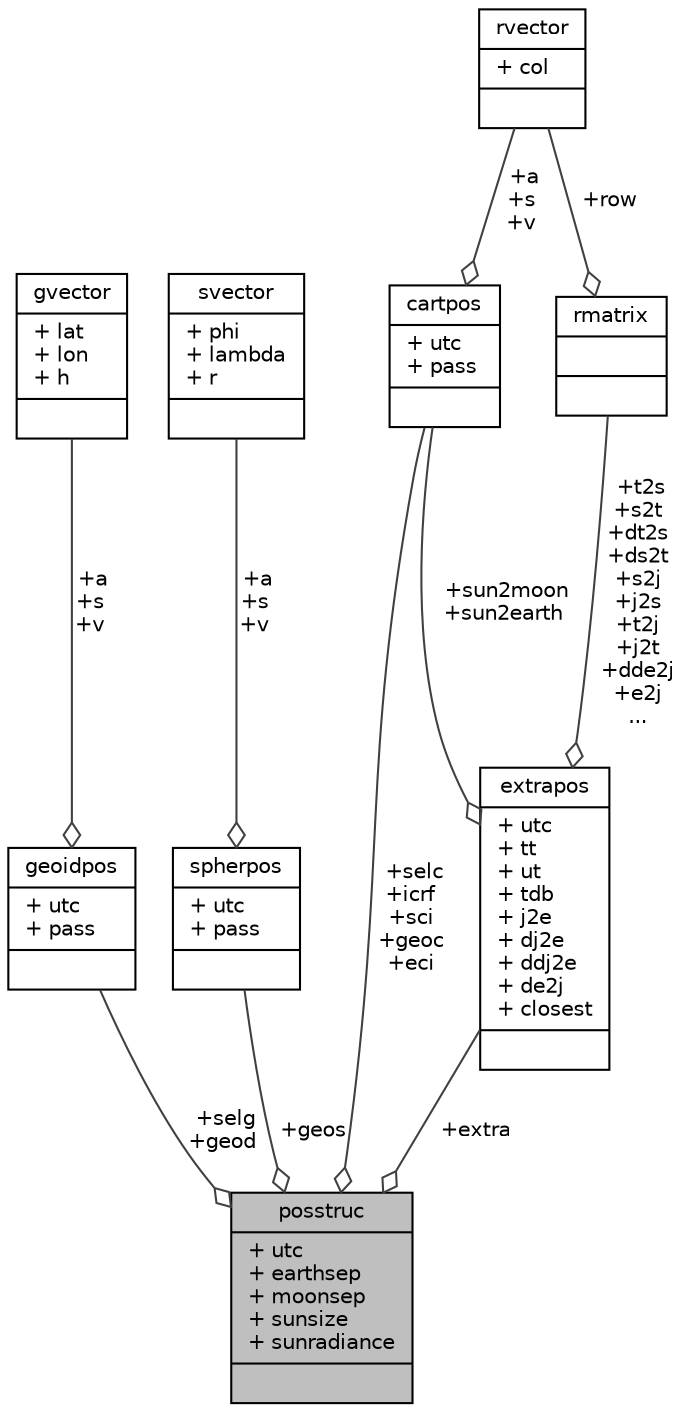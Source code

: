 digraph "posstruc"
{
 // INTERACTIVE_SVG=YES
  edge [fontname="Helvetica",fontsize="10",labelfontname="Helvetica",labelfontsize="10"];
  node [fontname="Helvetica",fontsize="10",shape=record];
  Node1 [label="{posstruc\n|+ utc\l+ earthsep\l+ moonsep\l+ sunsize\l+ sunradiance\l|}",height=0.2,width=0.4,color="black", fillcolor="grey75", style="filled", fontcolor="black"];
  Node2 -> Node1 [color="grey25",fontsize="10",style="solid",label=" +selg\n+geod" ,arrowhead="odiamond",fontname="Helvetica"];
  Node2 [label="{geoidpos\n|+ utc\l+ pass\l|}",height=0.2,width=0.4,color="black", fillcolor="white", style="filled",URL="$structgeoidpos.html",tooltip="Geodetic position structure. "];
  Node3 -> Node2 [color="grey25",fontsize="10",style="solid",label=" +a\n+s\n+v" ,arrowhead="odiamond",fontname="Helvetica"];
  Node3 [label="{gvector\n|+ lat\l+ lon\l+ h\l|}",height=0.2,width=0.4,color="black", fillcolor="white", style="filled",URL="$structgvector.html",tooltip="3 element geodetic vector "];
  Node4 -> Node1 [color="grey25",fontsize="10",style="solid",label=" +geos" ,arrowhead="odiamond",fontname="Helvetica"];
  Node4 [label="{spherpos\n|+ utc\l+ pass\l|}",height=0.2,width=0.4,color="black", fillcolor="white", style="filled",URL="$structspherpos.html",tooltip="Spherical position structure. "];
  Node5 -> Node4 [color="grey25",fontsize="10",style="solid",label=" +a\n+s\n+v" ,arrowhead="odiamond",fontname="Helvetica"];
  Node5 [label="{svector\n|+ phi\l+ lambda\l+ r\l|}",height=0.2,width=0.4,color="black", fillcolor="white", style="filled",URL="$structsvector.html",tooltip="3 element spherical vector "];
  Node6 -> Node1 [color="grey25",fontsize="10",style="solid",label=" +selc\n+icrf\n+sci\n+geoc\n+eci" ,arrowhead="odiamond",fontname="Helvetica"];
  Node6 [label="{cartpos\n|+ utc\l+ pass\l|}",height=0.2,width=0.4,color="black", fillcolor="white", style="filled",URL="$structcartpos.html",tooltip="Cartesian full position structure. "];
  Node7 -> Node6 [color="grey25",fontsize="10",style="solid",label=" +a\n+s\n+v" ,arrowhead="odiamond",fontname="Helvetica"];
  Node7 [label="{rvector\n|+ col\l|}",height=0.2,width=0.4,color="black", fillcolor="white", style="filled",URL="$structrvector.html",tooltip="3 element generic row vector "];
  Node8 -> Node1 [color="grey25",fontsize="10",style="solid",label=" +extra" ,arrowhead="odiamond",fontname="Helvetica"];
  Node8 [label="{extrapos\n|+ utc\l+ tt\l+ ut\l+ tdb\l+ j2e\l+ dj2e\l+ ddj2e\l+ de2j\l+ closest\l|}",height=0.2,width=0.4,color="black", fillcolor="white", style="filled",URL="$structextrapos.html",tooltip="Additional parameters relating to position that need only be calculated once. "];
  Node6 -> Node8 [color="grey25",fontsize="10",style="solid",label=" +sun2moon\n+sun2earth" ,arrowhead="odiamond",fontname="Helvetica"];
  Node9 -> Node8 [color="grey25",fontsize="10",style="solid",label=" +t2s\n+s2t\n+dt2s\n+ds2t\n+s2j\n+j2s\n+t2j\n+j2t\n+dde2j\n+e2j\n..." ,arrowhead="odiamond",fontname="Helvetica"];
  Node9 [label="{rmatrix\n||}",height=0.2,width=0.4,color="black", fillcolor="white", style="filled",URL="$structrmatrix.html",tooltip="3x3 element generic matrix "];
  Node7 -> Node9 [color="grey25",fontsize="10",style="solid",label=" +row" ,arrowhead="odiamond",fontname="Helvetica"];
}
